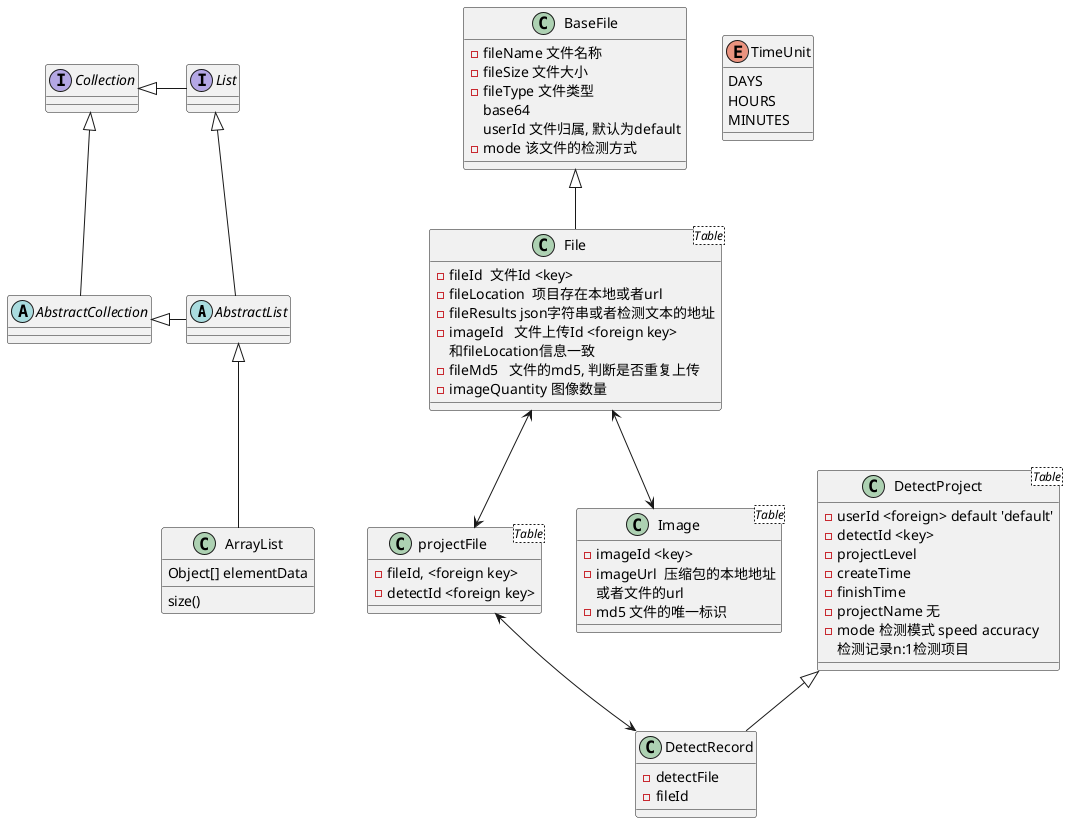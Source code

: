 @startuml
'https://plantuml.com/class-diagram

abstract class AbstractList
abstract AbstractCollection
interface List
interface Collection

List <|-- AbstractList
Collection <|-- AbstractCollection

Collection <|- List
AbstractCollection <|- AbstractList
AbstractList <|-- ArrayList

BaseFile <|-- File
DetectProject <|-- DetectRecord
projectFile <--> DetectRecord
File <--> projectFile
File <--> Image
class ArrayList {
Object[] elementData
size()
}

enum TimeUnit {
DAYS
HOURS
MINUTES
}
class DetectProject<Table>{
-userId <foreign> default 'default'
-detectId <key>
-projectLevel
-createTime
-finishTime
-projectName 无
-mode 检测模式 speed accuracy
检测记录n:1检测项目
}
class DetectRecord{
-detectFile
-fileId
}
class BaseFile{
-fileName 文件名称
-fileSize 文件大小
-fileType 文件类型
base64
userId 文件归属, 默认为default
-mode 该文件的检测方式
}
class File<Table>{
-fileId  文件Id <key>
-fileLocation  项目存在本地或者url
-fileResults json字符串或者检测文本的地址
-imageId   文件上传Id <foreign key>
 和fileLocation信息一致
-fileMd5   文件的md5, 判断是否重复上传
-imageQuantity 图像数量
}
class projectFile<Table>{
-fileId, <foreign key>
-detectId <foreign key>
}
class Image<Table> {
-imageId <key>
-imageUrl  压缩包的本地地址
或者文件的url
-md5 文件的唯一标识
}
@enduml